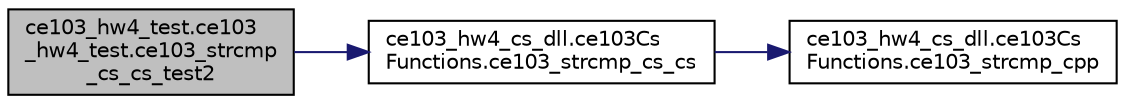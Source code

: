 digraph "ce103_hw4_test.ce103_hw4_test.ce103_strcmp_cs_cs_test2"
{
 // INTERACTIVE_SVG=YES
 // LATEX_PDF_SIZE
  edge [fontname="Helvetica",fontsize="10",labelfontname="Helvetica",labelfontsize="10"];
  node [fontname="Helvetica",fontsize="10",shape=record];
  rankdir="LR";
  Node1 [label="ce103_hw4_test.ce103\l_hw4_test.ce103_strcmp\l_cs_cs_test2",height=0.2,width=0.4,color="black", fillcolor="grey75", style="filled", fontcolor="black",tooltip=" "];
  Node1 -> Node2 [color="midnightblue",fontsize="10",style="solid"];
  Node2 [label="ce103_hw4_cs_dll.ce103Cs\lFunctions.ce103_strcmp_cs_cs",height=0.2,width=0.4,color="black", fillcolor="white", style="filled",URL="$d9/da4/a00078.html#a1d9609402a7aecb0d721561fb1266300",tooltip=" "];
  Node2 -> Node3 [color="midnightblue",fontsize="10",style="solid"];
  Node3 [label="ce103_hw4_cs_dll.ce103Cs\lFunctions.ce103_strcmp_cpp",height=0.2,width=0.4,color="black", fillcolor="white", style="filled",URL="$d9/da4/a00078.html#a5a609f32d04fc47267116913cc989e93",tooltip=" "];
}
